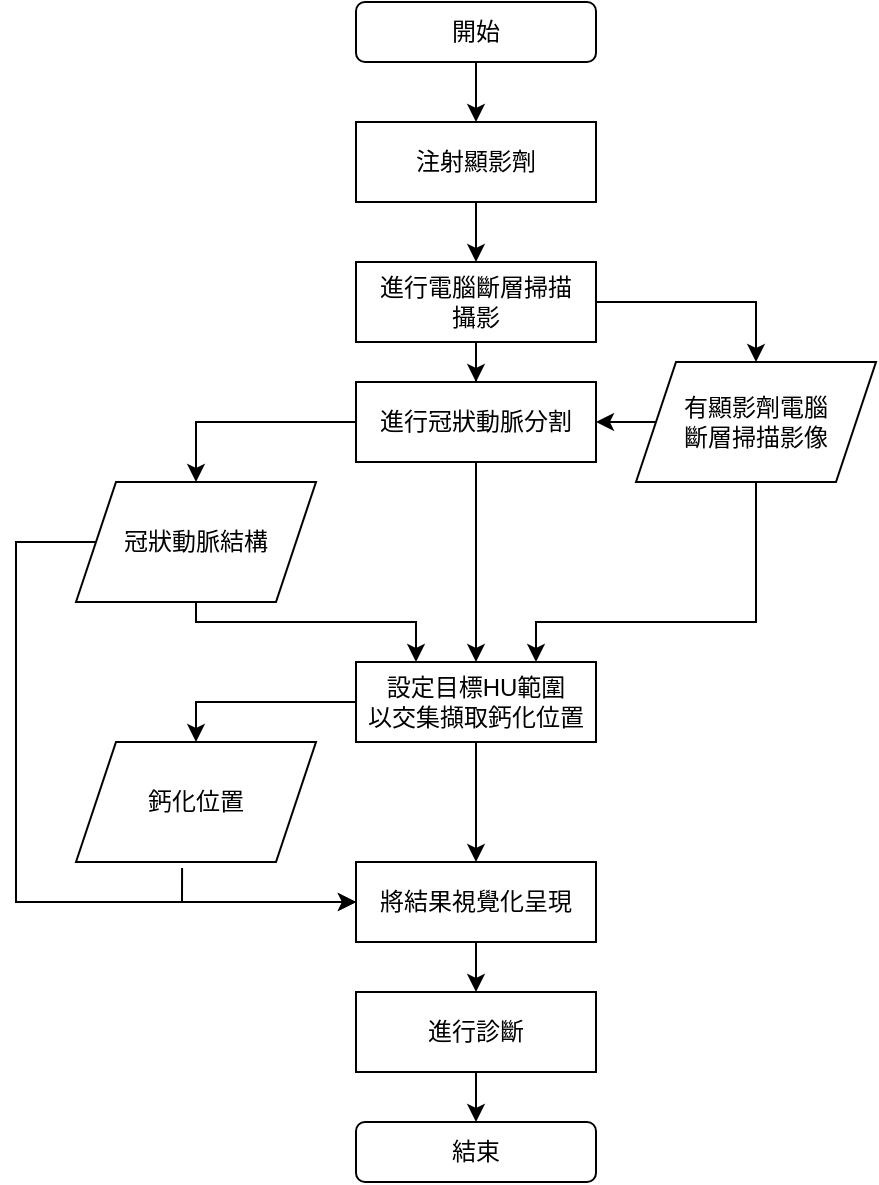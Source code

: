 <mxfile version="14.9.5" type="device"><diagram id="C5RBs43oDa-KdzZeNtuy" name="Page-1"><mxGraphModel dx="1422" dy="794" grid="1" gridSize="10" guides="1" tooltips="1" connect="1" arrows="1" fold="1" page="1" pageScale="1" pageWidth="827" pageHeight="1169" math="0" shadow="0"><root><mxCell id="WIyWlLk6GJQsqaUBKTNV-0"/><mxCell id="WIyWlLk6GJQsqaUBKTNV-1" parent="WIyWlLk6GJQsqaUBKTNV-0"/><mxCell id="LBoECPN1NZA7rX5hV-G7-19" style="edgeStyle=orthogonalEdgeStyle;rounded=0;orthogonalLoop=1;jettySize=auto;html=1;exitX=0.5;exitY=1;exitDx=0;exitDy=0;entryX=0.5;entryY=0;entryDx=0;entryDy=0;" parent="WIyWlLk6GJQsqaUBKTNV-1" source="LBoECPN1NZA7rX5hV-G7-10" target="LBoECPN1NZA7rX5hV-G7-13" edge="1"><mxGeometry relative="1" as="geometry"/></mxCell><mxCell id="LBoECPN1NZA7rX5hV-G7-10" value="開始" style="rounded=1;whiteSpace=wrap;html=1;" parent="WIyWlLk6GJQsqaUBKTNV-1" vertex="1"><mxGeometry x="290" y="70" width="120" height="30" as="geometry"/></mxCell><mxCell id="3vzvl6rmJWjRMsCWBCVX-3" style="edgeStyle=orthogonalEdgeStyle;rounded=0;orthogonalLoop=1;jettySize=auto;html=1;entryX=0.5;entryY=0;entryDx=0;entryDy=0;fontFamily=Helvetica;" parent="WIyWlLk6GJQsqaUBKTNV-1" source="LBoECPN1NZA7rX5hV-G7-13" target="LBoECPN1NZA7rX5hV-G7-15" edge="1"><mxGeometry relative="1" as="geometry"/></mxCell><mxCell id="LBoECPN1NZA7rX5hV-G7-13" value="注射顯影劑" style="rounded=0;whiteSpace=wrap;html=1;" parent="WIyWlLk6GJQsqaUBKTNV-1" vertex="1"><mxGeometry x="290" y="130" width="120" height="40" as="geometry"/></mxCell><mxCell id="LBoECPN1NZA7rX5hV-G7-55" style="edgeStyle=orthogonalEdgeStyle;rounded=0;orthogonalLoop=1;jettySize=auto;html=1;fontFamily=Helvetica;" parent="WIyWlLk6GJQsqaUBKTNV-1" source="LBoECPN1NZA7rX5hV-G7-15" target="LBoECPN1NZA7rX5hV-G7-54" edge="1"><mxGeometry relative="1" as="geometry"/></mxCell><mxCell id="3vzvl6rmJWjRMsCWBCVX-6" style="edgeStyle=orthogonalEdgeStyle;rounded=0;orthogonalLoop=1;jettySize=auto;html=1;entryX=0.5;entryY=0;entryDx=0;entryDy=0;fontFamily=Helvetica;" parent="WIyWlLk6GJQsqaUBKTNV-1" source="LBoECPN1NZA7rX5hV-G7-15" target="3vzvl6rmJWjRMsCWBCVX-5" edge="1"><mxGeometry relative="1" as="geometry"/></mxCell><mxCell id="LBoECPN1NZA7rX5hV-G7-15" value="進行電腦斷層掃描&lt;br&gt;攝影" style="rounded=0;whiteSpace=wrap;html=1;" parent="WIyWlLk6GJQsqaUBKTNV-1" vertex="1"><mxGeometry x="290" y="200" width="120" height="40" as="geometry"/></mxCell><mxCell id="3vzvl6rmJWjRMsCWBCVX-14" style="edgeStyle=orthogonalEdgeStyle;rounded=0;orthogonalLoop=1;jettySize=auto;html=1;entryX=0.5;entryY=0;entryDx=0;entryDy=0;fontFamily=Helvetica;" parent="WIyWlLk6GJQsqaUBKTNV-1" source="LBoECPN1NZA7rX5hV-G7-28" target="3vzvl6rmJWjRMsCWBCVX-13" edge="1"><mxGeometry relative="1" as="geometry"><Array as="points"><mxPoint x="210" y="420"/></Array></mxGeometry></mxCell><mxCell id="3vzvl6rmJWjRMsCWBCVX-27" style="edgeStyle=orthogonalEdgeStyle;rounded=0;orthogonalLoop=1;jettySize=auto;html=1;entryX=0.5;entryY=0;entryDx=0;entryDy=0;fontFamily=Helvetica;" parent="WIyWlLk6GJQsqaUBKTNV-1" source="LBoECPN1NZA7rX5hV-G7-28" target="3vzvl6rmJWjRMsCWBCVX-23" edge="1"><mxGeometry relative="1" as="geometry"/></mxCell><mxCell id="LBoECPN1NZA7rX5hV-G7-28" value="設定目標HU範圍&lt;br&gt;以交集擷取鈣化位置" style="rounded=0;whiteSpace=wrap;html=1;" parent="WIyWlLk6GJQsqaUBKTNV-1" vertex="1"><mxGeometry x="290" y="400" width="120" height="40" as="geometry"/></mxCell><mxCell id="3vzvl6rmJWjRMsCWBCVX-7" style="edgeStyle=orthogonalEdgeStyle;rounded=0;orthogonalLoop=1;jettySize=auto;html=1;entryX=1;entryY=0.5;entryDx=0;entryDy=0;fontFamily=Helvetica;" parent="WIyWlLk6GJQsqaUBKTNV-1" source="LBoECPN1NZA7rX5hV-G7-54" target="3vzvl6rmJWjRMsCWBCVX-5" edge="1"><mxGeometry relative="1" as="geometry"><Array as="points"><mxPoint x="490" y="290"/></Array></mxGeometry></mxCell><mxCell id="3vzvl6rmJWjRMsCWBCVX-12" style="edgeStyle=orthogonalEdgeStyle;rounded=0;orthogonalLoop=1;jettySize=auto;html=1;entryX=0.75;entryY=0;entryDx=0;entryDy=0;fontFamily=Helvetica;" parent="WIyWlLk6GJQsqaUBKTNV-1" source="LBoECPN1NZA7rX5hV-G7-54" target="LBoECPN1NZA7rX5hV-G7-28" edge="1"><mxGeometry relative="1" as="geometry"><Array as="points"><mxPoint x="490" y="380"/><mxPoint x="380" y="380"/></Array></mxGeometry></mxCell><mxCell id="LBoECPN1NZA7rX5hV-G7-54" value="有顯影劑電腦&lt;br&gt;斷層掃描影像" style="shape=parallelogram;perimeter=parallelogramPerimeter;whiteSpace=wrap;html=1;fixedSize=1;labelBackgroundColor=none;fontFamily=Helvetica;align=center;" parent="WIyWlLk6GJQsqaUBKTNV-1" vertex="1"><mxGeometry x="430" y="250" width="120" height="60" as="geometry"/></mxCell><mxCell id="3vzvl6rmJWjRMsCWBCVX-9" style="edgeStyle=orthogonalEdgeStyle;rounded=0;orthogonalLoop=1;jettySize=auto;html=1;entryX=0.5;entryY=0;entryDx=0;entryDy=0;fontFamily=Helvetica;" parent="WIyWlLk6GJQsqaUBKTNV-1" source="3vzvl6rmJWjRMsCWBCVX-5" target="3vzvl6rmJWjRMsCWBCVX-8" edge="1"><mxGeometry relative="1" as="geometry"/></mxCell><mxCell id="3vzvl6rmJWjRMsCWBCVX-10" style="edgeStyle=orthogonalEdgeStyle;rounded=0;orthogonalLoop=1;jettySize=auto;html=1;entryX=0.5;entryY=0;entryDx=0;entryDy=0;fontFamily=Helvetica;" parent="WIyWlLk6GJQsqaUBKTNV-1" source="3vzvl6rmJWjRMsCWBCVX-5" target="LBoECPN1NZA7rX5hV-G7-28" edge="1"><mxGeometry relative="1" as="geometry"/></mxCell><mxCell id="3vzvl6rmJWjRMsCWBCVX-5" value="進行冠狀動脈分割" style="rounded=0;whiteSpace=wrap;html=1;" parent="WIyWlLk6GJQsqaUBKTNV-1" vertex="1"><mxGeometry x="290" y="260" width="120" height="40" as="geometry"/></mxCell><mxCell id="3vzvl6rmJWjRMsCWBCVX-11" style="edgeStyle=orthogonalEdgeStyle;rounded=0;orthogonalLoop=1;jettySize=auto;html=1;entryX=0.25;entryY=0;entryDx=0;entryDy=0;fontFamily=Helvetica;" parent="WIyWlLk6GJQsqaUBKTNV-1" source="3vzvl6rmJWjRMsCWBCVX-8" target="LBoECPN1NZA7rX5hV-G7-28" edge="1"><mxGeometry relative="1" as="geometry"><Array as="points"><mxPoint x="210" y="380"/><mxPoint x="320" y="380"/></Array></mxGeometry></mxCell><mxCell id="3vzvl6rmJWjRMsCWBCVX-24" style="edgeStyle=orthogonalEdgeStyle;rounded=0;orthogonalLoop=1;jettySize=auto;html=1;entryX=0;entryY=0.5;entryDx=0;entryDy=0;fontFamily=Helvetica;" parent="WIyWlLk6GJQsqaUBKTNV-1" source="3vzvl6rmJWjRMsCWBCVX-8" target="3vzvl6rmJWjRMsCWBCVX-23" edge="1"><mxGeometry relative="1" as="geometry"><Array as="points"><mxPoint x="120" y="340"/><mxPoint x="120" y="520"/></Array></mxGeometry></mxCell><mxCell id="3vzvl6rmJWjRMsCWBCVX-8" value="冠狀動脈結構" style="shape=parallelogram;perimeter=parallelogramPerimeter;whiteSpace=wrap;html=1;fixedSize=1;" parent="WIyWlLk6GJQsqaUBKTNV-1" vertex="1"><mxGeometry x="150" y="310" width="120" height="60" as="geometry"/></mxCell><mxCell id="3vzvl6rmJWjRMsCWBCVX-26" style="edgeStyle=orthogonalEdgeStyle;rounded=0;orthogonalLoop=1;jettySize=auto;html=1;entryX=0;entryY=0.5;entryDx=0;entryDy=0;fontFamily=Helvetica;exitX=0.442;exitY=1.05;exitDx=0;exitDy=0;exitPerimeter=0;" parent="WIyWlLk6GJQsqaUBKTNV-1" source="3vzvl6rmJWjRMsCWBCVX-13" target="3vzvl6rmJWjRMsCWBCVX-23" edge="1"><mxGeometry relative="1" as="geometry"><Array as="points"><mxPoint x="203" y="520"/></Array><mxPoint x="80" y="540" as="sourcePoint"/></mxGeometry></mxCell><mxCell id="3vzvl6rmJWjRMsCWBCVX-13" value="鈣化位置" style="shape=parallelogram;perimeter=parallelogramPerimeter;whiteSpace=wrap;html=1;fixedSize=1;labelBackgroundColor=none;fontFamily=Helvetica;align=center;" parent="WIyWlLk6GJQsqaUBKTNV-1" vertex="1"><mxGeometry x="150" y="440" width="120" height="60" as="geometry"/></mxCell><mxCell id="3vzvl6rmJWjRMsCWBCVX-20" style="edgeStyle=orthogonalEdgeStyle;rounded=0;orthogonalLoop=1;jettySize=auto;html=1;entryX=0.5;entryY=0;entryDx=0;entryDy=0;fontFamily=Helvetica;" parent="WIyWlLk6GJQsqaUBKTNV-1" source="3vzvl6rmJWjRMsCWBCVX-15" target="3vzvl6rmJWjRMsCWBCVX-19" edge="1"><mxGeometry relative="1" as="geometry"/></mxCell><mxCell id="3vzvl6rmJWjRMsCWBCVX-15" value="進行診斷" style="rounded=0;whiteSpace=wrap;html=1;" parent="WIyWlLk6GJQsqaUBKTNV-1" vertex="1"><mxGeometry x="290" y="565" width="120" height="40" as="geometry"/></mxCell><mxCell id="3vzvl6rmJWjRMsCWBCVX-19" value="結束" style="rounded=1;whiteSpace=wrap;html=1;" parent="WIyWlLk6GJQsqaUBKTNV-1" vertex="1"><mxGeometry x="290" y="630" width="120" height="30" as="geometry"/></mxCell><mxCell id="3vzvl6rmJWjRMsCWBCVX-25" style="edgeStyle=orthogonalEdgeStyle;rounded=0;orthogonalLoop=1;jettySize=auto;html=1;entryX=0.5;entryY=0;entryDx=0;entryDy=0;fontFamily=Helvetica;" parent="WIyWlLk6GJQsqaUBKTNV-1" source="3vzvl6rmJWjRMsCWBCVX-23" target="3vzvl6rmJWjRMsCWBCVX-15" edge="1"><mxGeometry relative="1" as="geometry"/></mxCell><mxCell id="3vzvl6rmJWjRMsCWBCVX-23" value="將結果視覺化呈現" style="rounded=0;whiteSpace=wrap;html=1;" parent="WIyWlLk6GJQsqaUBKTNV-1" vertex="1"><mxGeometry x="290" y="500" width="120" height="40" as="geometry"/></mxCell></root></mxGraphModel></diagram></mxfile>